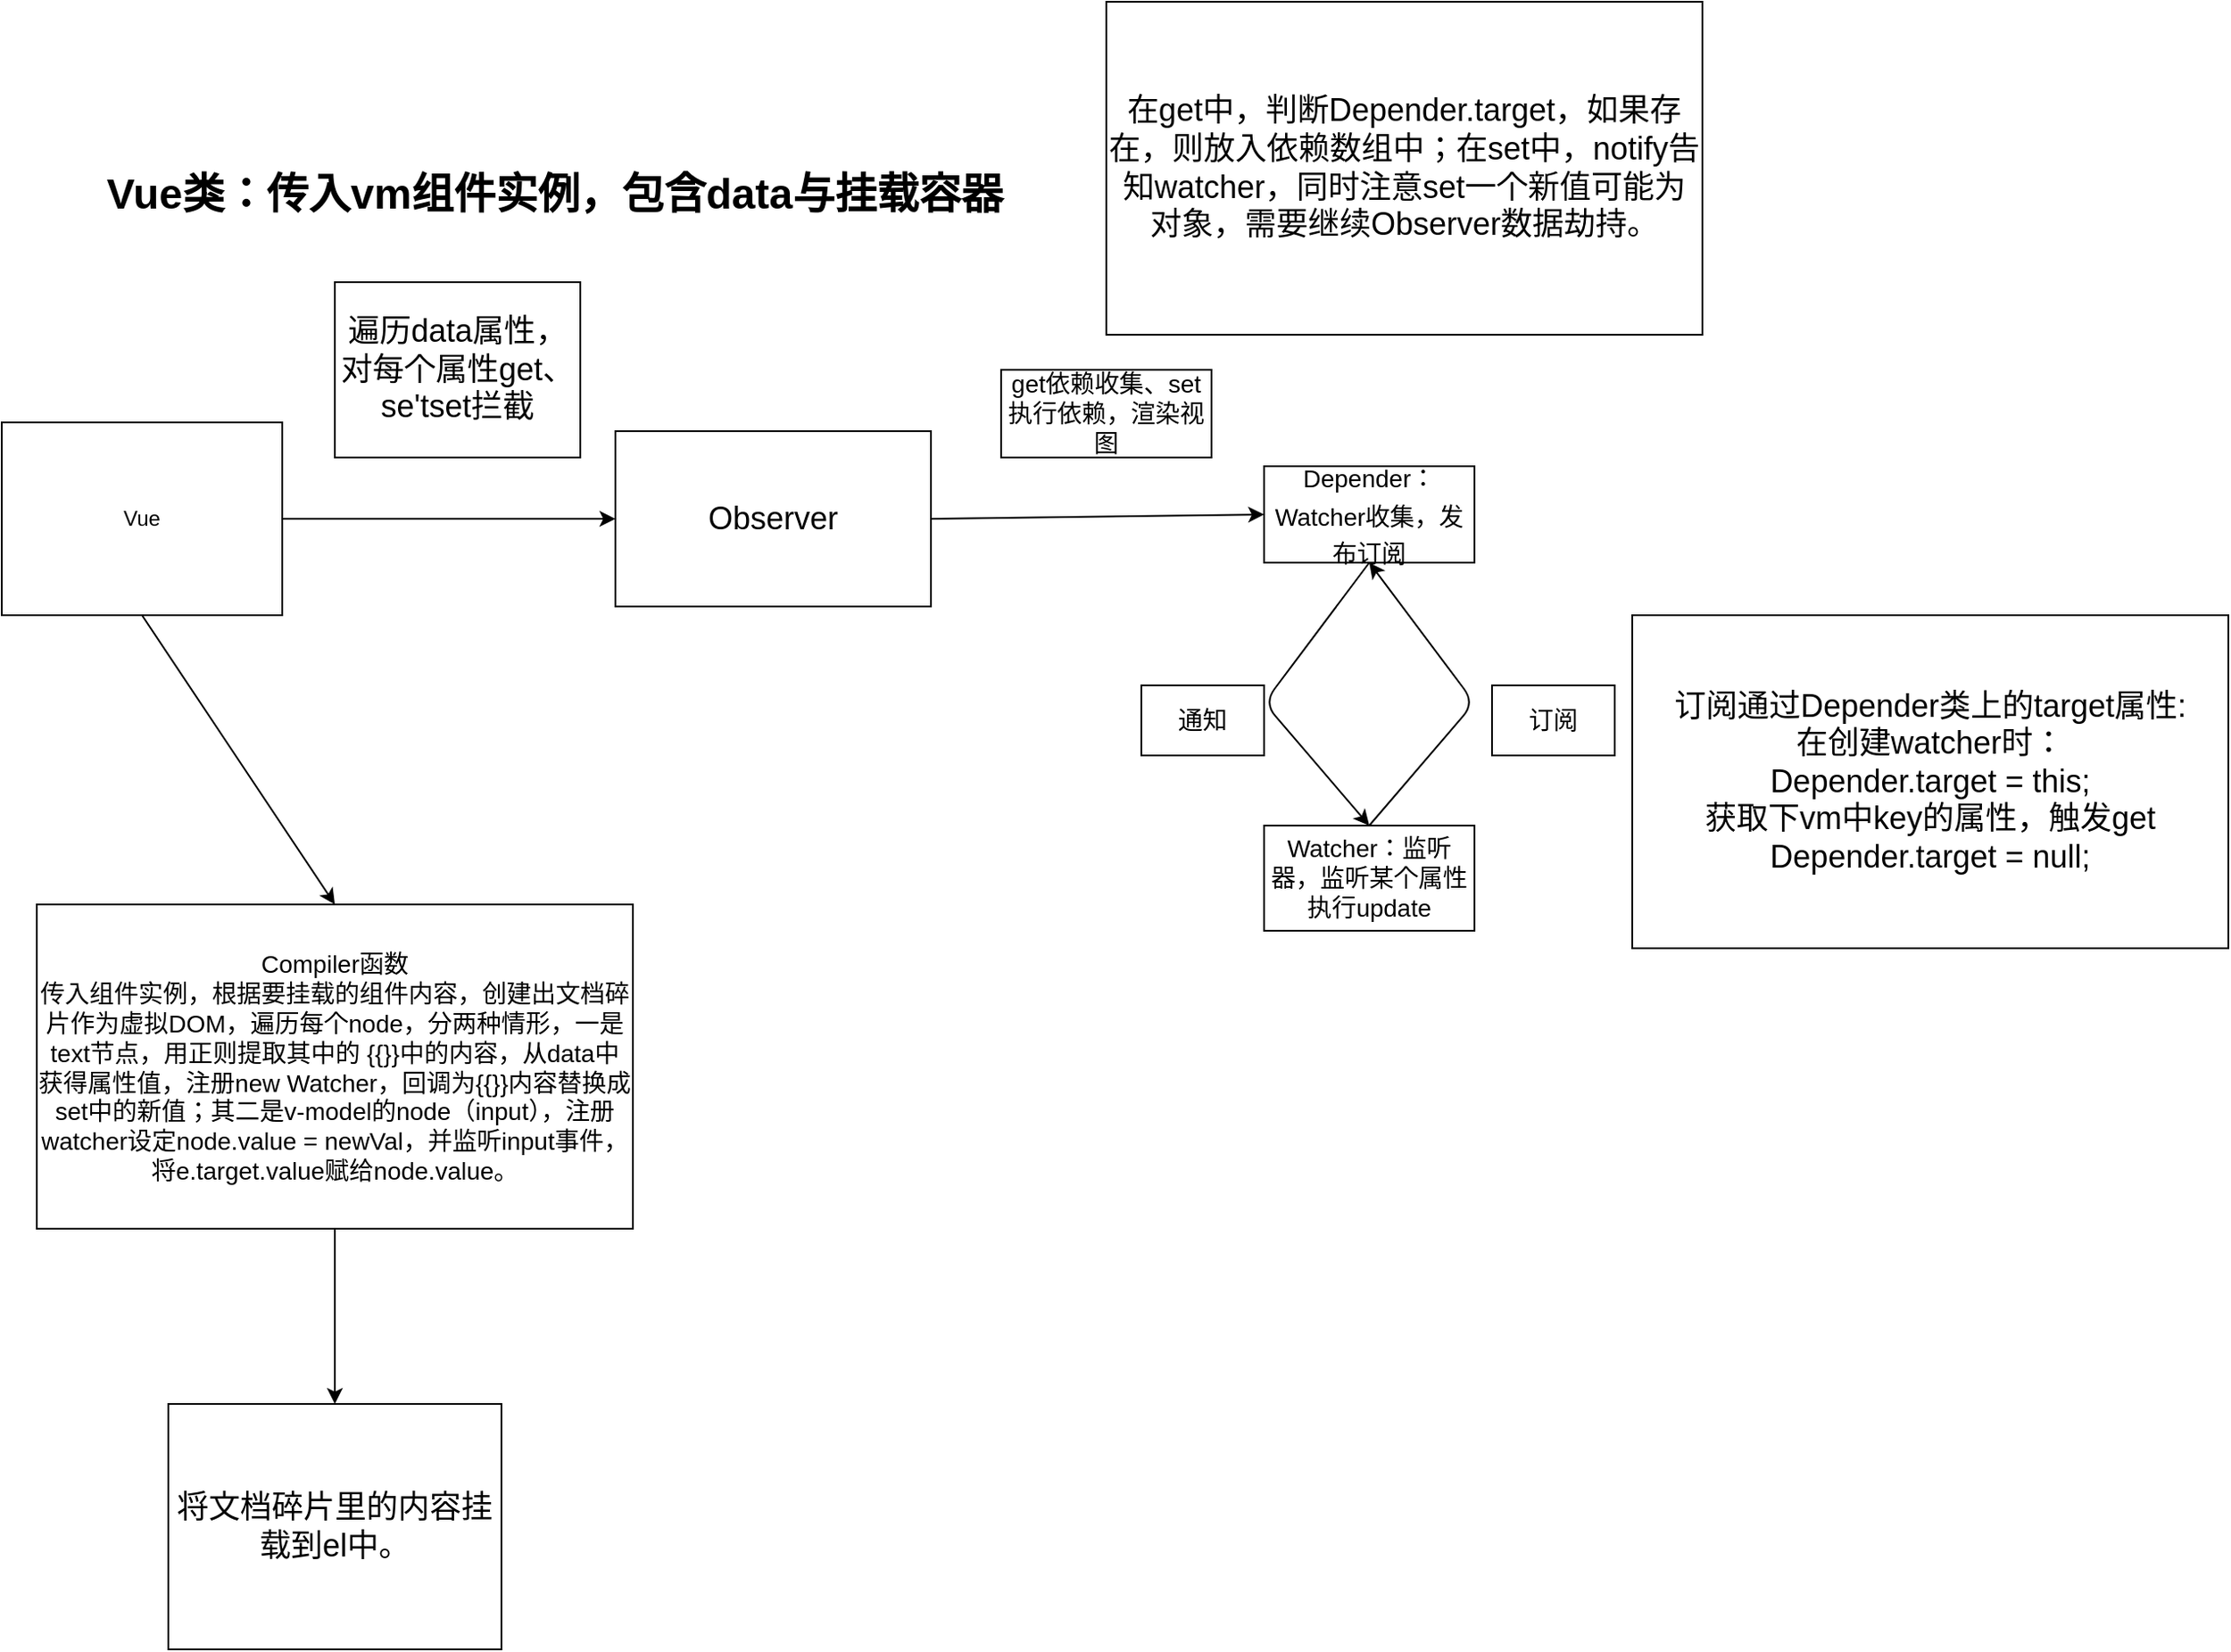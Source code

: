 <mxfile>
    <diagram id="h5uNu8FYblpWKY3KDsLN" name="第 1 页">
        <mxGraphModel dx="1613" dy="946" grid="1" gridSize="10" guides="1" tooltips="1" connect="1" arrows="1" fold="1" page="1" pageScale="1" pageWidth="827" pageHeight="1169" math="0" shadow="0">
            <root>
                <mxCell id="0"/>
                <mxCell id="1" parent="0"/>
                <mxCell id="5" style="edgeStyle=none;html=1;exitX=1;exitY=0.5;exitDx=0;exitDy=0;entryX=0;entryY=0.5;entryDx=0;entryDy=0;fontSize=18;" edge="1" parent="1" source="2" target="4">
                    <mxGeometry relative="1" as="geometry"/>
                </mxCell>
                <mxCell id="20" style="edgeStyle=none;html=1;exitX=0.5;exitY=1;exitDx=0;exitDy=0;entryX=0.5;entryY=0;entryDx=0;entryDy=0;fontSize=14;" edge="1" parent="1" source="2" target="19">
                    <mxGeometry relative="1" as="geometry"/>
                </mxCell>
                <mxCell id="2" value="Vue" style="rounded=0;whiteSpace=wrap;html=1;" vertex="1" parent="1">
                    <mxGeometry x="40" y="250" width="160" height="110" as="geometry"/>
                </mxCell>
                <mxCell id="3" value="Vue类：传入vm组件实例，包含data与挂载容器" style="text;strokeColor=none;fillColor=none;html=1;fontSize=24;fontStyle=1;verticalAlign=middle;align=center;" vertex="1" parent="1">
                    <mxGeometry x="140" y="100" width="430" height="40" as="geometry"/>
                </mxCell>
                <mxCell id="10" style="edgeStyle=none;html=1;exitX=1;exitY=0.5;exitDx=0;exitDy=0;entryX=0;entryY=0.5;entryDx=0;entryDy=0;fontSize=14;" edge="1" parent="1" source="4" target="9">
                    <mxGeometry relative="1" as="geometry"/>
                </mxCell>
                <mxCell id="4" value="Observer" style="rounded=0;whiteSpace=wrap;html=1;fontSize=18;" vertex="1" parent="1">
                    <mxGeometry x="390" y="255" width="180" height="100" as="geometry"/>
                </mxCell>
                <mxCell id="6" value="遍历data属性，对每个属性get、se'tset拦截" style="rounded=0;whiteSpace=wrap;html=1;fontSize=18;" vertex="1" parent="1">
                    <mxGeometry x="230" y="170" width="140" height="100" as="geometry"/>
                </mxCell>
                <mxCell id="13" style="edgeStyle=none;html=1;exitX=0.5;exitY=1;exitDx=0;exitDy=0;entryX=0.5;entryY=0;entryDx=0;entryDy=0;fontSize=14;" edge="1" parent="1" source="9" target="12">
                    <mxGeometry relative="1" as="geometry">
                        <Array as="points">
                            <mxPoint x="760" y="410"/>
                        </Array>
                    </mxGeometry>
                </mxCell>
                <mxCell id="9" value="&lt;font style=&quot;font-size: 14px&quot;&gt;Depender：Watcher收集，发布订阅&lt;/font&gt;" style="rounded=0;whiteSpace=wrap;html=1;fontSize=18;" vertex="1" parent="1">
                    <mxGeometry x="760" y="275" width="120" height="55" as="geometry"/>
                </mxCell>
                <mxCell id="11" value="get依赖收集、set执行依赖，渲染视图" style="rounded=0;whiteSpace=wrap;html=1;fontSize=14;" vertex="1" parent="1">
                    <mxGeometry x="610" y="220" width="120" height="50" as="geometry"/>
                </mxCell>
                <mxCell id="15" style="edgeStyle=none;html=1;exitX=0.5;exitY=0;exitDx=0;exitDy=0;entryX=0.5;entryY=1;entryDx=0;entryDy=0;fontSize=14;" edge="1" parent="1" source="12" target="9">
                    <mxGeometry relative="1" as="geometry">
                        <Array as="points">
                            <mxPoint x="880" y="410"/>
                        </Array>
                    </mxGeometry>
                </mxCell>
                <mxCell id="12" value="Watcher：监听器，监听某个属性执行update" style="rounded=0;whiteSpace=wrap;html=1;fontSize=14;" vertex="1" parent="1">
                    <mxGeometry x="760" y="480" width="120" height="60" as="geometry"/>
                </mxCell>
                <mxCell id="16" value="通知" style="rounded=0;whiteSpace=wrap;html=1;fontSize=14;" vertex="1" parent="1">
                    <mxGeometry x="690" y="400" width="70" height="40" as="geometry"/>
                </mxCell>
                <mxCell id="18" value="订阅" style="rounded=0;whiteSpace=wrap;html=1;fontSize=14;" vertex="1" parent="1">
                    <mxGeometry x="890" y="400" width="70" height="40" as="geometry"/>
                </mxCell>
                <mxCell id="22" value="" style="edgeStyle=none;html=1;fontSize=18;" edge="1" parent="1" source="19" target="21">
                    <mxGeometry relative="1" as="geometry"/>
                </mxCell>
                <mxCell id="19" value="Compiler函数&lt;br&gt;传入组件实例，根据要挂载的组件内容，创建出文档碎片作为虚拟DOM，遍历每个node，分两种情形，一是text节点，用正则提取其中的 {{}}中的内容，从data中获得属性值，注册new Watcher，回调为{{}}内容替换成set中的新值；其二是v-model的node（input），注册watcher设定node.value = newVal，并监听input事件，将e.target.value赋给node.value。&lt;br&gt;" style="rounded=0;whiteSpace=wrap;html=1;fontSize=14;" vertex="1" parent="1">
                    <mxGeometry x="60" y="525" width="340" height="185" as="geometry"/>
                </mxCell>
                <mxCell id="21" value="将文档碎片里的内容挂载到el中。" style="rounded=0;whiteSpace=wrap;html=1;fontSize=18;" vertex="1" parent="1">
                    <mxGeometry x="135" y="810" width="190" height="140" as="geometry"/>
                </mxCell>
                <mxCell id="23" value="订阅通过Depender类上的target属性:&lt;br&gt;在创建watcher时：&lt;br&gt;Depender.target = this;&lt;br&gt;获取下vm中key的属性，触发get&lt;br&gt;Depender.target = null;" style="rounded=0;whiteSpace=wrap;html=1;fontSize=18;" vertex="1" parent="1">
                    <mxGeometry x="970" y="360" width="340" height="190" as="geometry"/>
                </mxCell>
                <mxCell id="24" value="在get中，判断Depender.target，如果存在，则放入依赖数组中；在set中，notify告知watcher，同时注意set一个新值可能为对象，需要继续Observer数据劫持。" style="rounded=0;whiteSpace=wrap;html=1;fontSize=18;" vertex="1" parent="1">
                    <mxGeometry x="670" y="10" width="340" height="190" as="geometry"/>
                </mxCell>
            </root>
        </mxGraphModel>
    </diagram>
</mxfile>